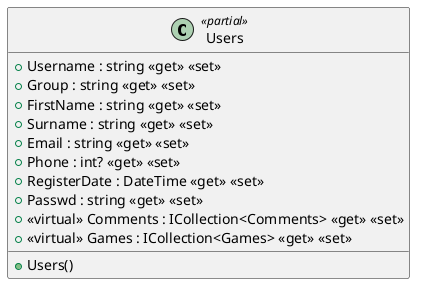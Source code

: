 @startuml
class Users <<partial>> {
    + Users()
    + Username : string <<get>> <<set>>
    + Group : string <<get>> <<set>>
    + FirstName : string <<get>> <<set>>
    + Surname : string <<get>> <<set>>
    + Email : string <<get>> <<set>>
    + Phone : int? <<get>> <<set>>
    + RegisterDate : DateTime <<get>> <<set>>
    + Passwd : string <<get>> <<set>>
    + <<virtual>> Comments : ICollection<Comments> <<get>> <<set>>
    + <<virtual>> Games : ICollection<Games> <<get>> <<set>>
}
@enduml
